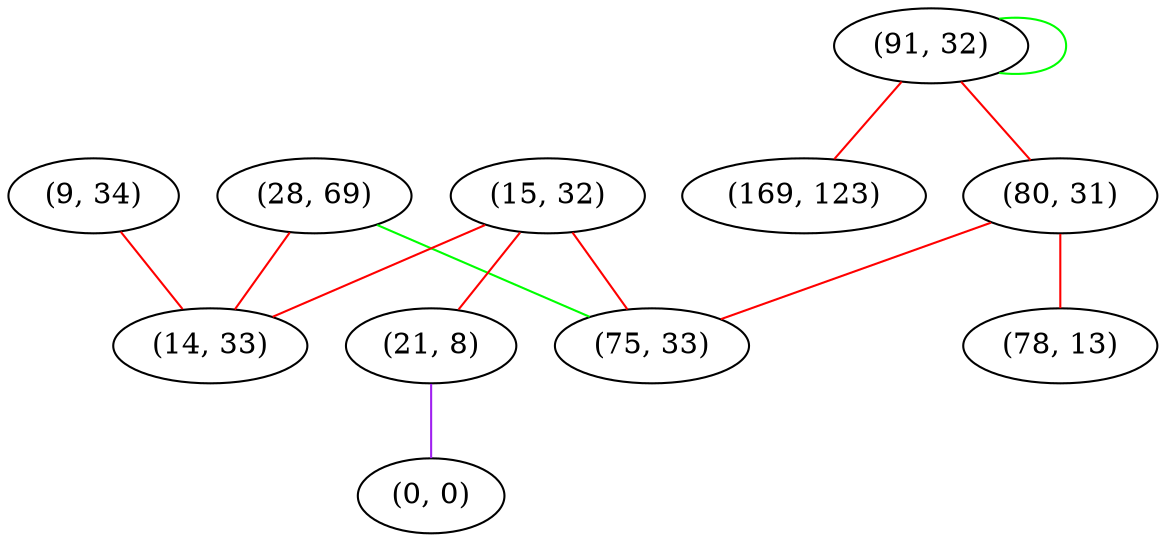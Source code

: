 graph "" {
"(28, 69)";
"(91, 32)";
"(169, 123)";
"(80, 31)";
"(9, 34)";
"(15, 32)";
"(21, 8)";
"(14, 33)";
"(75, 33)";
"(78, 13)";
"(0, 0)";
"(28, 69)" -- "(14, 33)"  [color=red, key=0, weight=1];
"(28, 69)" -- "(75, 33)"  [color=green, key=0, weight=2];
"(91, 32)" -- "(91, 32)"  [color=green, key=0, weight=2];
"(91, 32)" -- "(169, 123)"  [color=red, key=0, weight=1];
"(91, 32)" -- "(80, 31)"  [color=red, key=0, weight=1];
"(80, 31)" -- "(75, 33)"  [color=red, key=0, weight=1];
"(80, 31)" -- "(78, 13)"  [color=red, key=0, weight=1];
"(9, 34)" -- "(14, 33)"  [color=red, key=0, weight=1];
"(15, 32)" -- "(14, 33)"  [color=red, key=0, weight=1];
"(15, 32)" -- "(75, 33)"  [color=red, key=0, weight=1];
"(15, 32)" -- "(21, 8)"  [color=red, key=0, weight=1];
"(21, 8)" -- "(0, 0)"  [color=purple, key=0, weight=4];
}
